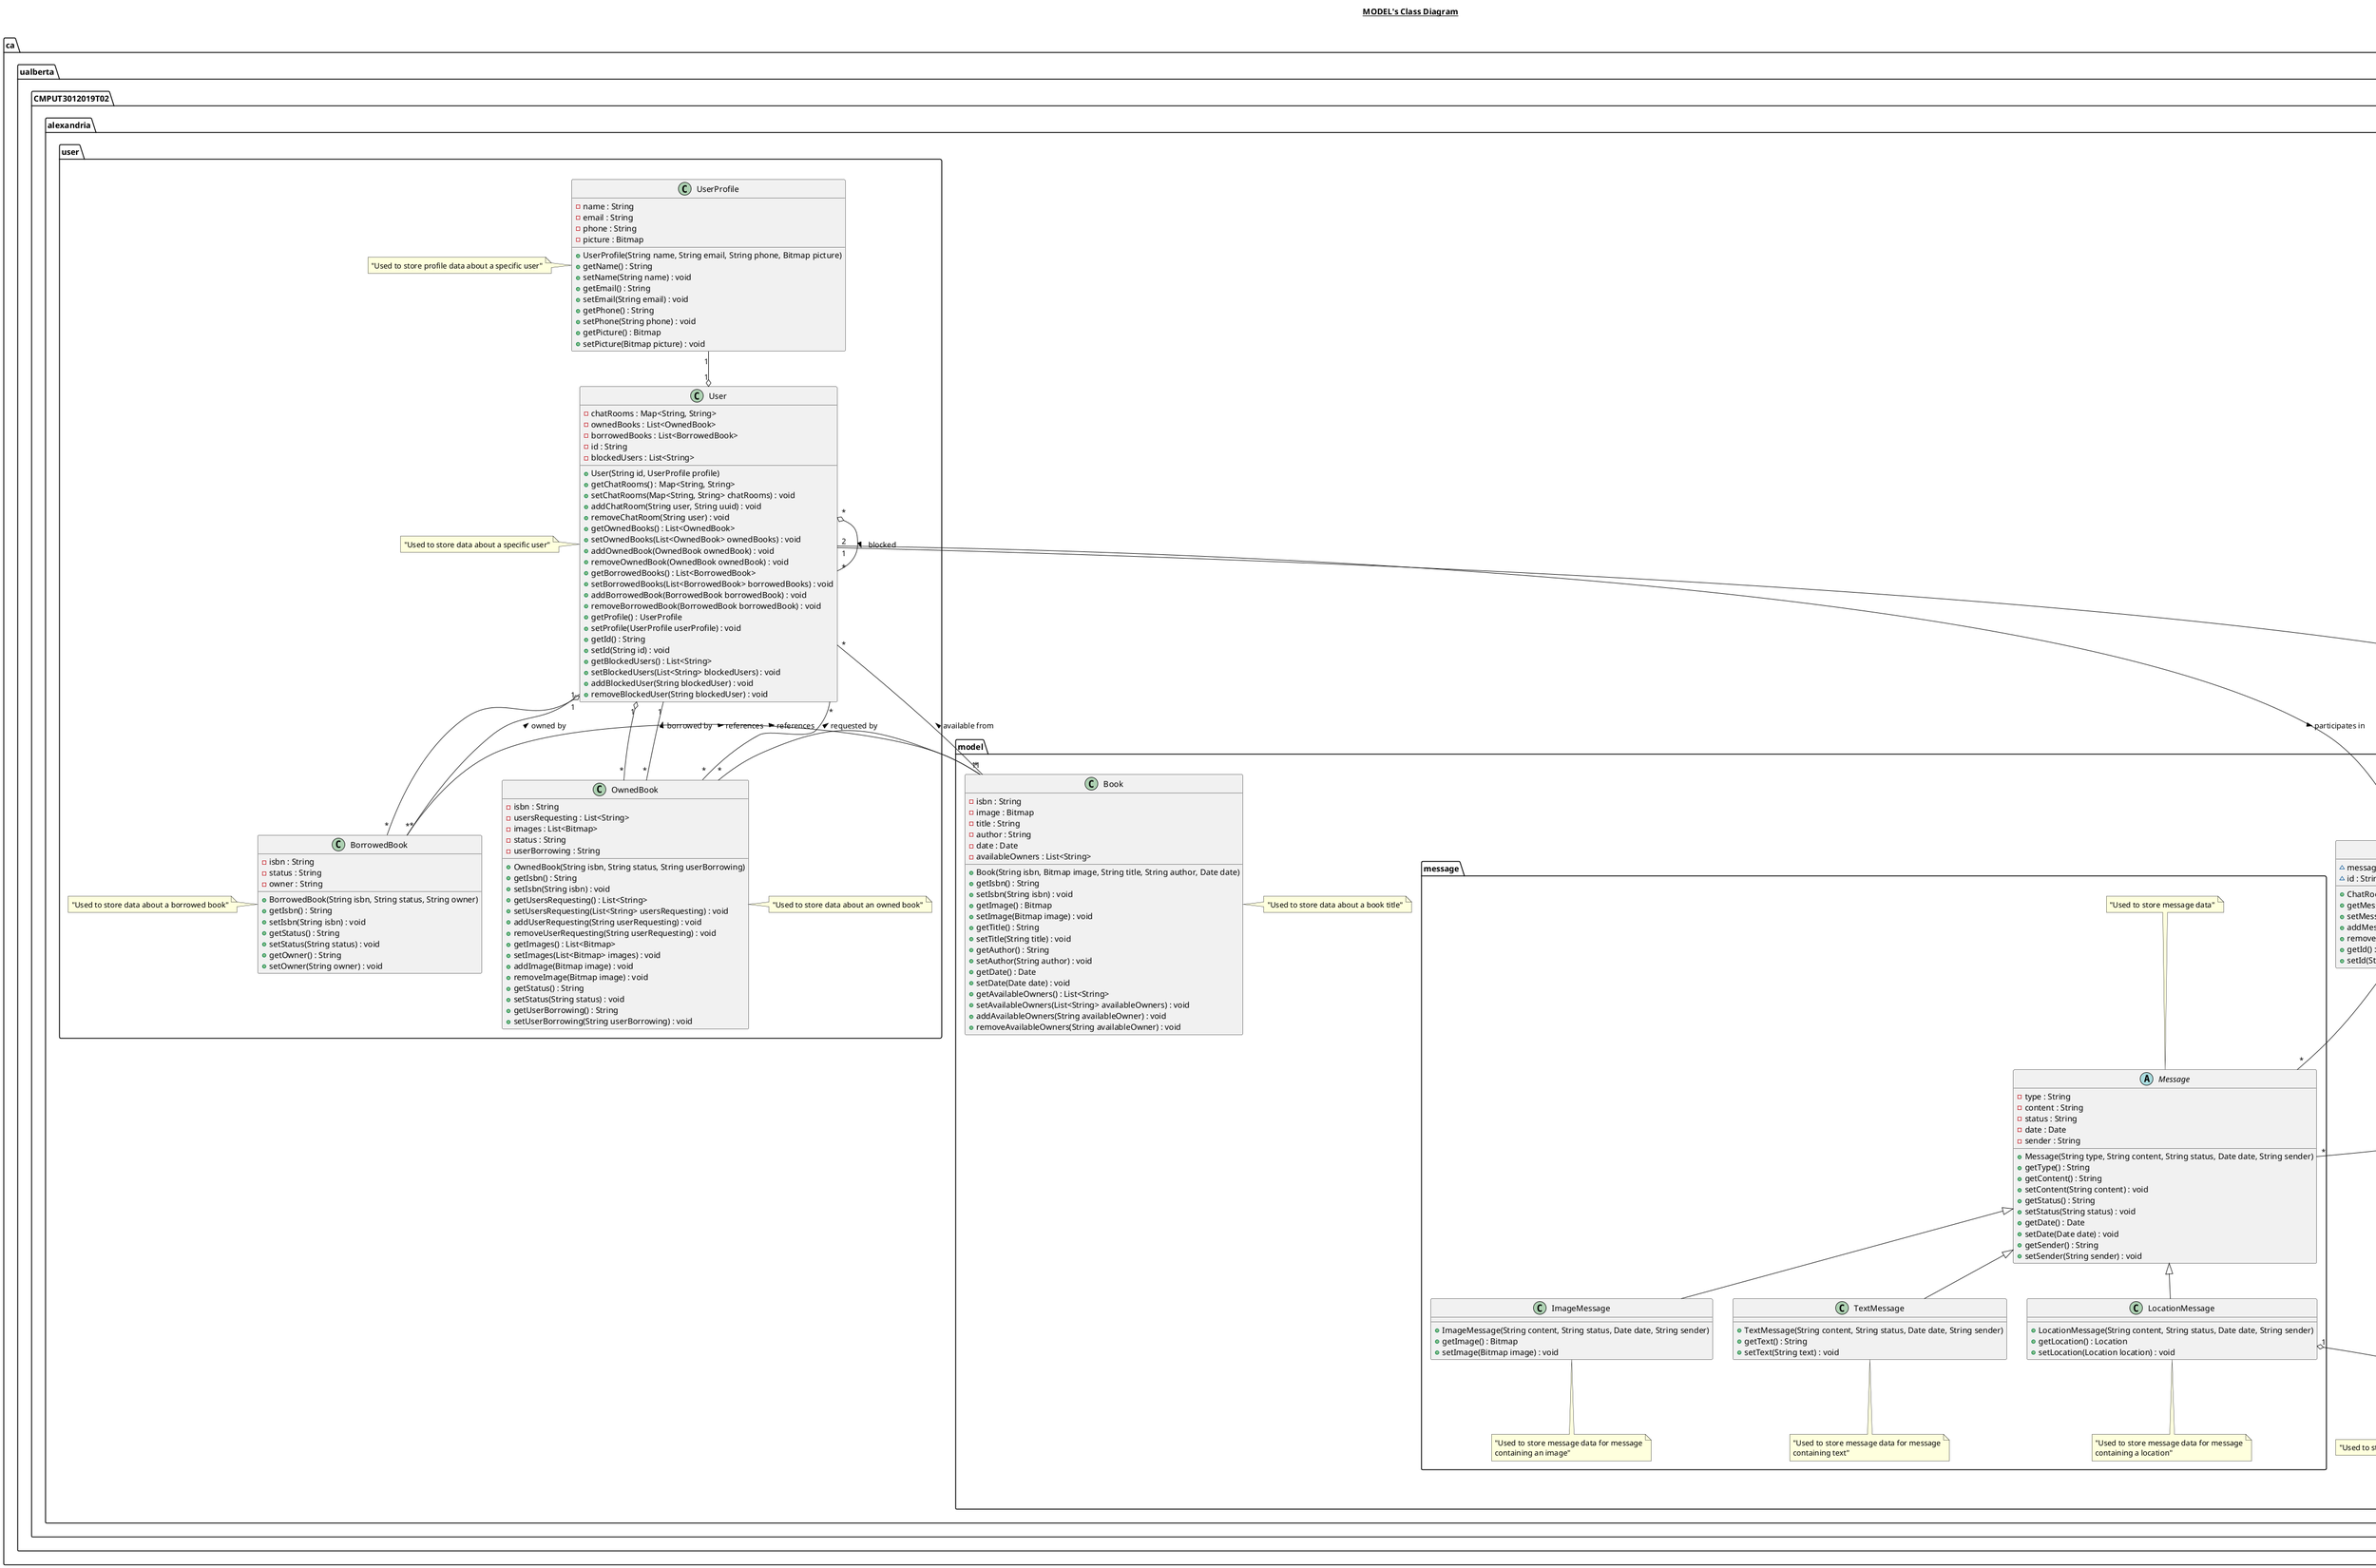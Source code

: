 @startuml

' skinparam classAttributeIconSize 0

title __MODEL's Class Diagram__\n

package ca.ualberta.CMPUT3012019T02.alexandria {

    package ca.ualberta.CMPUT3012019T02.alexandria.model {

        package ca.ualberta.CMPUT3012019T02.alexandria.model.message {

            abstract class Message {
                - type : String
                - content : String
                - status : String
                - date : Date
                - sender : String
                + Message(String type, String content, String status, Date date, String sender)
                + getType() : String
                + getContent() : String
                + setContent(String content) : void
                + getStatus() : String
                + setStatus(String status) : void
                + getDate() : Date
                + setDate(Date date) : void
                + getSender() : String
                + setSender(String sender) : void
            }
            note top: "Used to store message data"

            class ImageMessage {
                + ImageMessage(String content, String status, Date date, String sender)
                + getImage() : Bitmap
                + setImage(Bitmap image) : void
            }
            note bottom: "Used to store message data for message\ncontaining an image"

            class LocationMessage {
                + LocationMessage(String content, String status, Date date, String sender)
                + getLocation() : Location
                + setLocation(Location location) : void
            }
            note bottom: "Used to store message data for message\ncontaining a location"

            class TextMessage {
                + TextMessage(String content, String status, Date date, String sender)
                + getText() : String
                + setText(String text) : void
            }
            note bottom: "Used to store message data for message\ncontaining text"
        }

        package ca.ualberta.CMPUT3012019T02.alexandria.user {

            class User {
                - chatRooms : Map<String, String>
                - ownedBooks : List<OwnedBook>
                - borrowedBooks : List<BorrowedBook>
                - id : String
                - blockedUsers : List<String>
                + User(String id, UserProfile profile)
                + getChatRooms() : Map<String, String>
                + setChatRooms(Map<String, String> chatRooms) : void
                + addChatRoom(String user, String uuid) : void
                + removeChatRoom(String user) : void
                + getOwnedBooks() : List<OwnedBook>
                + setOwnedBooks(List<OwnedBook> ownedBooks) : void
                + addOwnedBook(OwnedBook ownedBook) : void
                + removeOwnedBook(OwnedBook ownedBook) : void
                + getBorrowedBooks() : List<BorrowedBook>
                + setBorrowedBooks(List<BorrowedBook> borrowedBooks) : void
                + addBorrowedBook(BorrowedBook borrowedBook) : void
                + removeBorrowedBook(BorrowedBook borrowedBook) : void
                + getProfile() : UserProfile
                + setProfile(UserProfile userProfile) : void
                + getId() : String
                + setId(String id) : void
                + getBlockedUsers() : List<String>
                + setBlockedUsers(List<String> blockedUsers) : void
                + addBlockedUser(String blockedUser) : void
                + removeBlockedUser(String blockedUser) : void
            }
            note left: "Used to store data about a specific user"

            class UserProfile {
                - name : String
                - email : String
                - phone : String
                - picture : Bitmap
                + UserProfile(String name, String email, String phone, Bitmap picture)
                + getName() : String
                + setName(String name) : void
                + getEmail() : String
                + setEmail(String email) : void
                + getPhone() : String
                + setPhone(String phone) : void
                + getPicture() : Bitmap
                + setPicture(Bitmap picture) : void
            }
            note left: "Used to store profile data about a specific user"

            class BorrowedBook {
                - isbn : String
                - status : String
                - owner : String
                + BorrowedBook(String isbn, String status, String owner)
                + getIsbn() : String
                + setIsbn(String isbn) : void
                + getStatus() : String
                + setStatus(String status) : void
                + getOwner() : String
                + setOwner(String owner) : void
            }
            note left: "Used to store data about a borrowed book"

            class OwnedBook {
                - isbn : String
                - usersRequesting : List<String>
                - images : List<Bitmap>
                - status : String
                - userBorrowing : String
                + OwnedBook(String isbn, String status, String userBorrowing)
                + getIsbn() : String
                + setIsbn(String isbn) : void
                + getUsersRequesting() : List<String>
                + setUsersRequesting(List<String> usersRequesting) : void
                + addUserRequesting(String userRequesting) : void
                + removeUserRequesting(String userRequesting) : void
                + getImages() : List<Bitmap>
                + setImages(List<Bitmap> images) : void
                + addImage(Bitmap image) : void
                + removeImage(Bitmap image) : void
                + getStatus() : String
                + setStatus(String status) : void
                + getUserBorrowing() : String
                + setUserBorrowing(String userBorrowing) : void
            }
            note right: "Used to store data about an owned book"

        }

        class Book {
            - isbn : String
            - image : Bitmap
            - title : String
            - author : String
            - date : Date
            - availableOwners : List<String>
            + Book(String isbn, Bitmap image, String title, String author, Date date)
            + getIsbn() : String
            + setIsbn(String isbn) : void
            + getImage() : Bitmap
            + setImage(Bitmap image) : void
            + getTitle() : String
            + setTitle(String title) : void
            + getAuthor() : String
            + setAuthor(String author) : void
            + getDate() : Date
            + setDate(Date date) : void
            + getAvailableOwners() : List<String>
            + setAvailableOwners(List<String> availableOwners) : void
            + addAvailableOwners(String availableOwner) : void
            + removeAvailableOwners(String availableOwner) : void
        }
        note right: "Used to store data about a book title"

        class ChatRoom {
            ~ messages : List<Message>
            ~ id : String
            + ChatRoom(String id)
            + getMessages() : List<Message>
            + setMessages(List<Message> messages) : void
            + addMessage(Message message) : void
            + removeMessage(Message message) : void
            + getId() : String
            + setId(String id) : void
        }
        note right: "Used to keep track of that chat rooms\na user is in"

        class Location {
            - latitude : double
            - longitude : double
            + Location(double latitude, double longitude)
            + getLatitude() : double
            + setLatitude(double latitude) : void
            + getLongitude() : double
            + setLongitude(double longitude) : void
        }
        note left: "Used to store data about an exchange location"

    }

}

' class Bitmap

User "1" o-up- "1" UserProfile
User "1" o-down- "*" OwnedBook
User "1" o-down- "*" BorrowedBook
User "2" -left- "*" ChatRoom : participates in >
User "*" o-right- "*" User : blocked >

' UserProfile "*" o-down- "1" Bitmap

OwnedBook "*" -- "1" User : borrowed by >
OwnedBook "*" -- "*" User : requested by >
OwnedBook "*" -down- "1" Book : references >

BorrowedBook "*" -- "1" User : owned by >
BorrowedBook "*" -down- "1" Book : references >

Book "*" -up- "*" User : available from >

ChatRoom "1" *-down- "*" Message

ImageMessage -up-|> Message
' ImageMessage "*" o-up- "1" Bitmap

LocationMessage -up-|> Message
LocationMessage "1" o-- "1" Location

TextMessage -up-|> Message

Message "*" -right- "1" User : sent by >

@enduml
